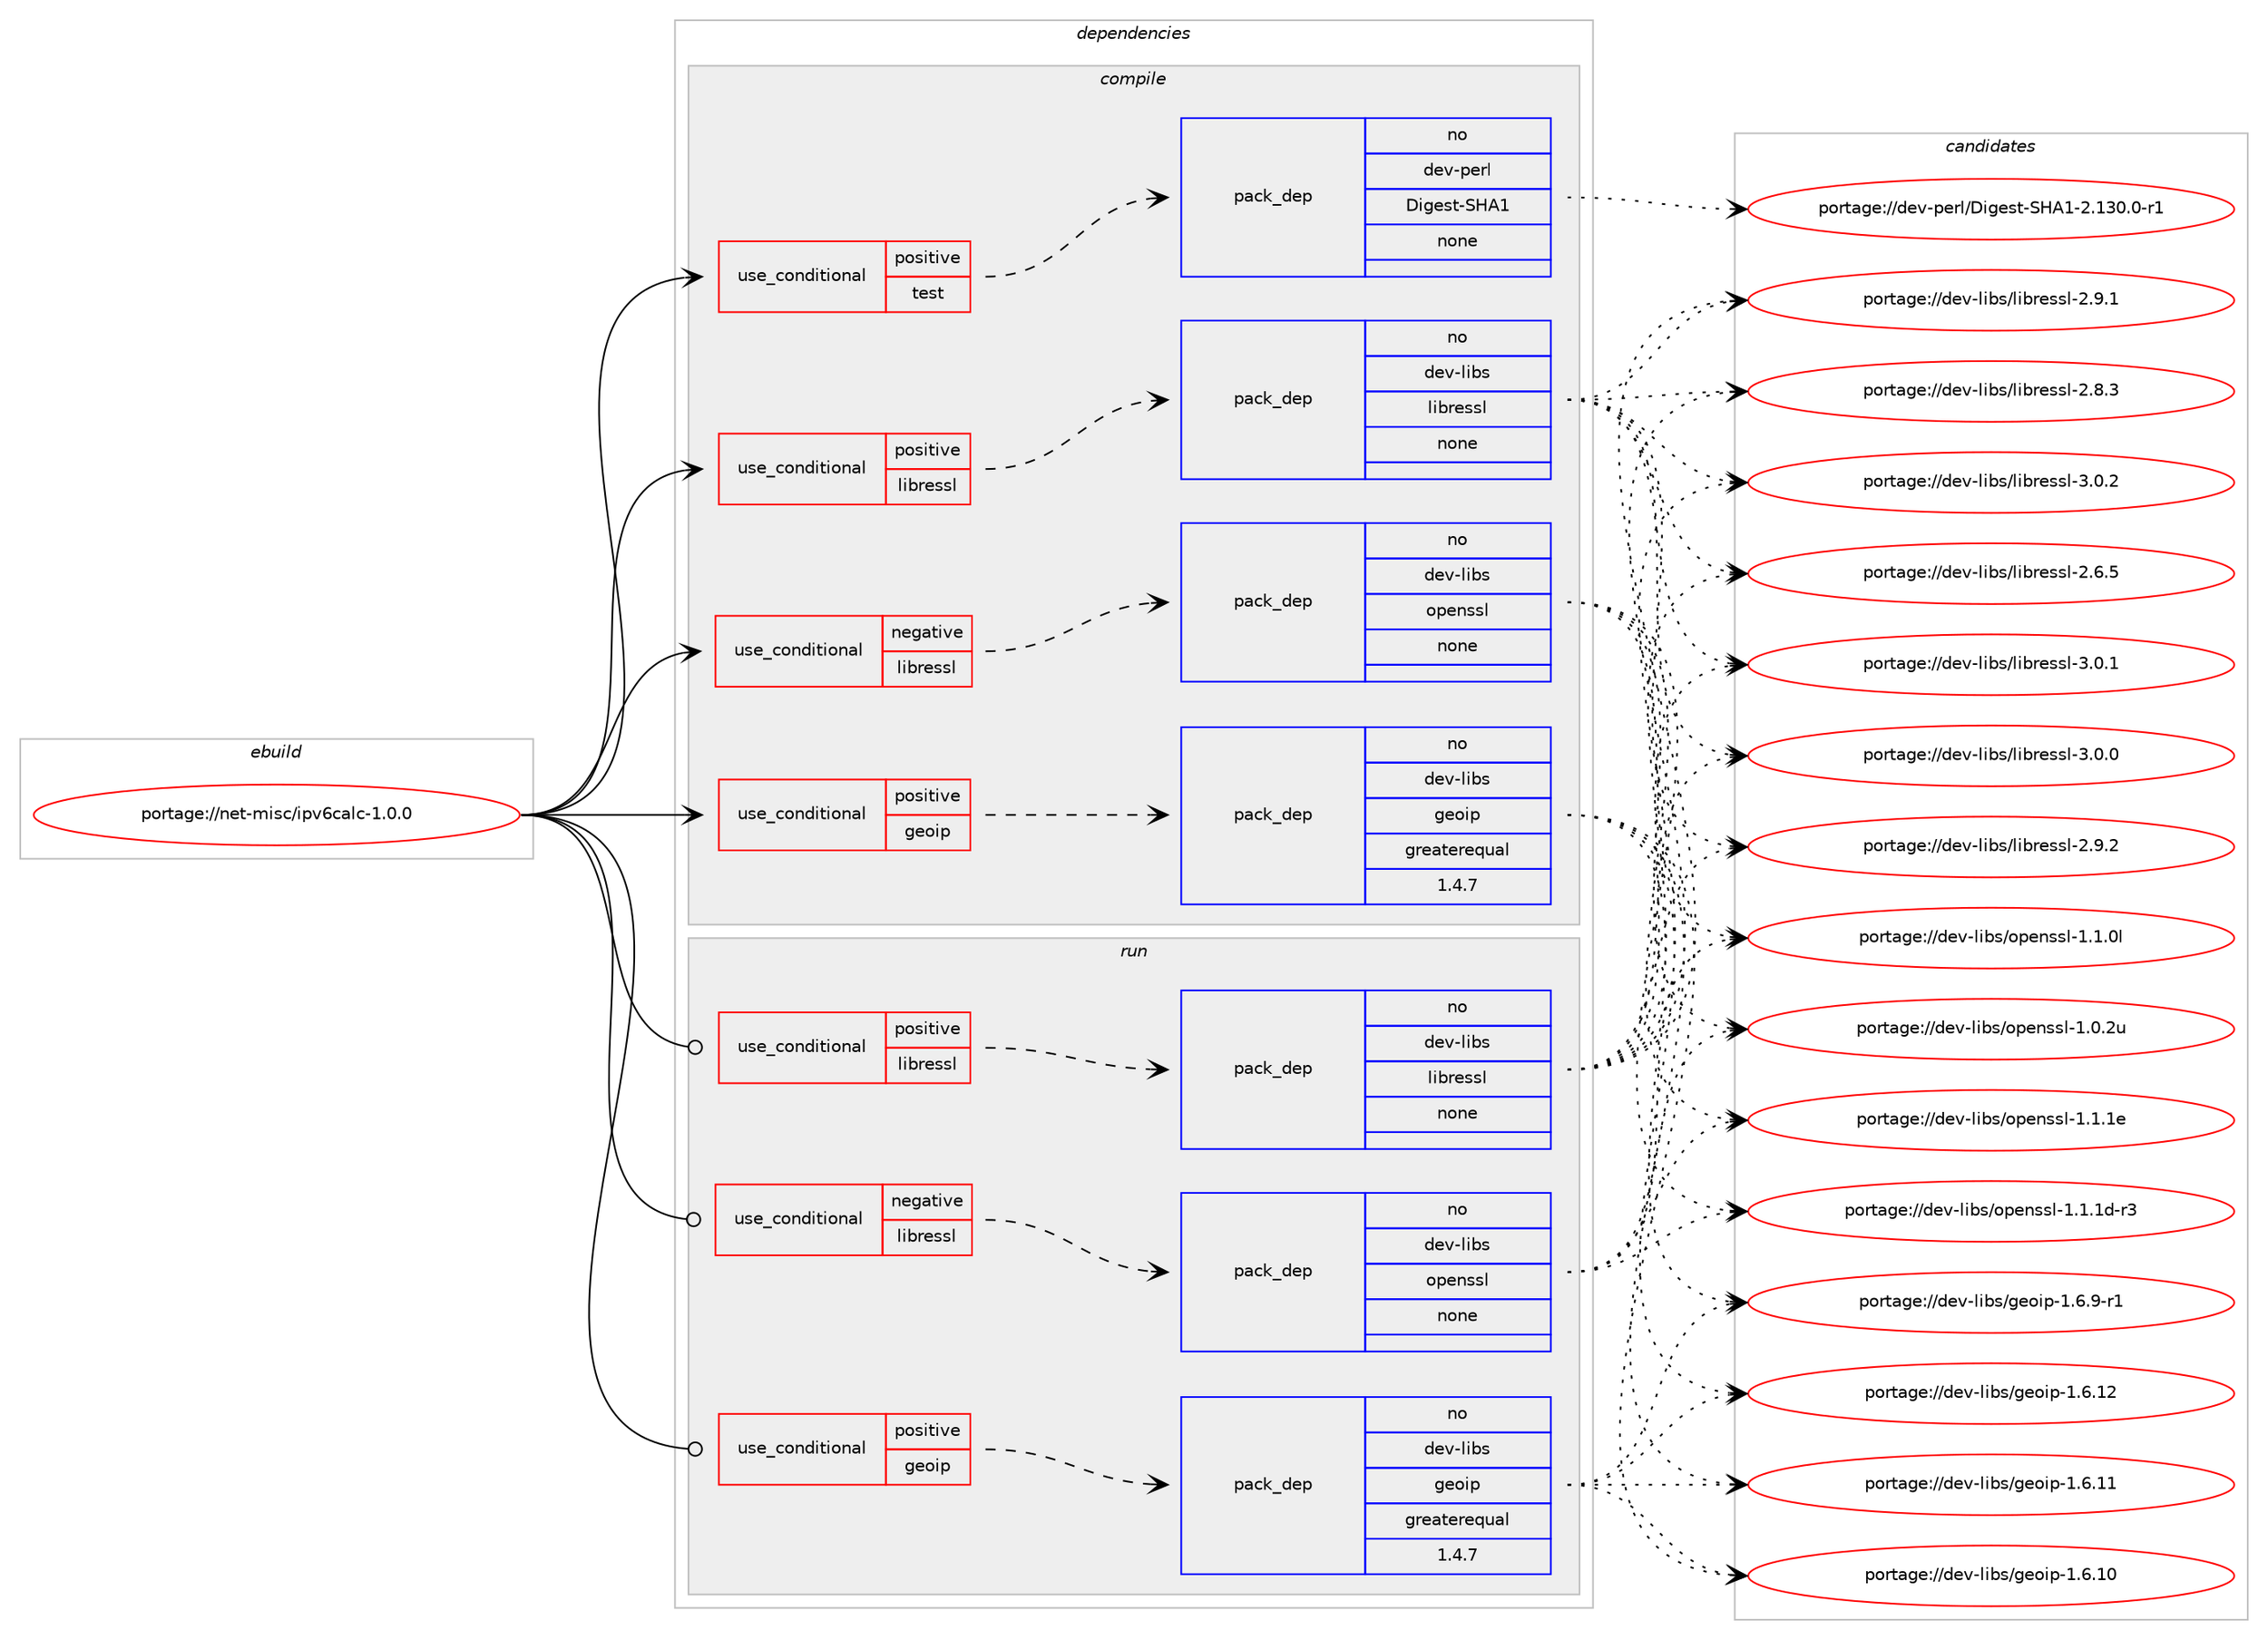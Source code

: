 digraph prolog {

# *************
# Graph options
# *************

newrank=true;
concentrate=true;
compound=true;
graph [rankdir=LR,fontname=Helvetica,fontsize=10,ranksep=1.5];#, ranksep=2.5, nodesep=0.2];
edge  [arrowhead=vee];
node  [fontname=Helvetica,fontsize=10];

# **********
# The ebuild
# **********

subgraph cluster_leftcol {
color=gray;
rank=same;
label=<<i>ebuild</i>>;
id [label="portage://net-misc/ipv6calc-1.0.0", color=red, width=4, href="../net-misc/ipv6calc-1.0.0.svg"];
}

# ****************
# The dependencies
# ****************

subgraph cluster_midcol {
color=gray;
label=<<i>dependencies</i>>;
subgraph cluster_compile {
fillcolor="#eeeeee";
style=filled;
label=<<i>compile</i>>;
subgraph cond3377 {
dependency21063 [label=<<TABLE BORDER="0" CELLBORDER="1" CELLSPACING="0" CELLPADDING="4"><TR><TD ROWSPAN="3" CELLPADDING="10">use_conditional</TD></TR><TR><TD>negative</TD></TR><TR><TD>libressl</TD></TR></TABLE>>, shape=none, color=red];
subgraph pack17324 {
dependency21064 [label=<<TABLE BORDER="0" CELLBORDER="1" CELLSPACING="0" CELLPADDING="4" WIDTH="220"><TR><TD ROWSPAN="6" CELLPADDING="30">pack_dep</TD></TR><TR><TD WIDTH="110">no</TD></TR><TR><TD>dev-libs</TD></TR><TR><TD>openssl</TD></TR><TR><TD>none</TD></TR><TR><TD></TD></TR></TABLE>>, shape=none, color=blue];
}
dependency21063:e -> dependency21064:w [weight=20,style="dashed",arrowhead="vee"];
}
id:e -> dependency21063:w [weight=20,style="solid",arrowhead="vee"];
subgraph cond3378 {
dependency21065 [label=<<TABLE BORDER="0" CELLBORDER="1" CELLSPACING="0" CELLPADDING="4"><TR><TD ROWSPAN="3" CELLPADDING="10">use_conditional</TD></TR><TR><TD>positive</TD></TR><TR><TD>geoip</TD></TR></TABLE>>, shape=none, color=red];
subgraph pack17325 {
dependency21066 [label=<<TABLE BORDER="0" CELLBORDER="1" CELLSPACING="0" CELLPADDING="4" WIDTH="220"><TR><TD ROWSPAN="6" CELLPADDING="30">pack_dep</TD></TR><TR><TD WIDTH="110">no</TD></TR><TR><TD>dev-libs</TD></TR><TR><TD>geoip</TD></TR><TR><TD>greaterequal</TD></TR><TR><TD>1.4.7</TD></TR></TABLE>>, shape=none, color=blue];
}
dependency21065:e -> dependency21066:w [weight=20,style="dashed",arrowhead="vee"];
}
id:e -> dependency21065:w [weight=20,style="solid",arrowhead="vee"];
subgraph cond3379 {
dependency21067 [label=<<TABLE BORDER="0" CELLBORDER="1" CELLSPACING="0" CELLPADDING="4"><TR><TD ROWSPAN="3" CELLPADDING="10">use_conditional</TD></TR><TR><TD>positive</TD></TR><TR><TD>libressl</TD></TR></TABLE>>, shape=none, color=red];
subgraph pack17326 {
dependency21068 [label=<<TABLE BORDER="0" CELLBORDER="1" CELLSPACING="0" CELLPADDING="4" WIDTH="220"><TR><TD ROWSPAN="6" CELLPADDING="30">pack_dep</TD></TR><TR><TD WIDTH="110">no</TD></TR><TR><TD>dev-libs</TD></TR><TR><TD>libressl</TD></TR><TR><TD>none</TD></TR><TR><TD></TD></TR></TABLE>>, shape=none, color=blue];
}
dependency21067:e -> dependency21068:w [weight=20,style="dashed",arrowhead="vee"];
}
id:e -> dependency21067:w [weight=20,style="solid",arrowhead="vee"];
subgraph cond3380 {
dependency21069 [label=<<TABLE BORDER="0" CELLBORDER="1" CELLSPACING="0" CELLPADDING="4"><TR><TD ROWSPAN="3" CELLPADDING="10">use_conditional</TD></TR><TR><TD>positive</TD></TR><TR><TD>test</TD></TR></TABLE>>, shape=none, color=red];
subgraph pack17327 {
dependency21070 [label=<<TABLE BORDER="0" CELLBORDER="1" CELLSPACING="0" CELLPADDING="4" WIDTH="220"><TR><TD ROWSPAN="6" CELLPADDING="30">pack_dep</TD></TR><TR><TD WIDTH="110">no</TD></TR><TR><TD>dev-perl</TD></TR><TR><TD>Digest-SHA1</TD></TR><TR><TD>none</TD></TR><TR><TD></TD></TR></TABLE>>, shape=none, color=blue];
}
dependency21069:e -> dependency21070:w [weight=20,style="dashed",arrowhead="vee"];
}
id:e -> dependency21069:w [weight=20,style="solid",arrowhead="vee"];
}
subgraph cluster_compileandrun {
fillcolor="#eeeeee";
style=filled;
label=<<i>compile and run</i>>;
}
subgraph cluster_run {
fillcolor="#eeeeee";
style=filled;
label=<<i>run</i>>;
subgraph cond3381 {
dependency21071 [label=<<TABLE BORDER="0" CELLBORDER="1" CELLSPACING="0" CELLPADDING="4"><TR><TD ROWSPAN="3" CELLPADDING="10">use_conditional</TD></TR><TR><TD>negative</TD></TR><TR><TD>libressl</TD></TR></TABLE>>, shape=none, color=red];
subgraph pack17328 {
dependency21072 [label=<<TABLE BORDER="0" CELLBORDER="1" CELLSPACING="0" CELLPADDING="4" WIDTH="220"><TR><TD ROWSPAN="6" CELLPADDING="30">pack_dep</TD></TR><TR><TD WIDTH="110">no</TD></TR><TR><TD>dev-libs</TD></TR><TR><TD>openssl</TD></TR><TR><TD>none</TD></TR><TR><TD></TD></TR></TABLE>>, shape=none, color=blue];
}
dependency21071:e -> dependency21072:w [weight=20,style="dashed",arrowhead="vee"];
}
id:e -> dependency21071:w [weight=20,style="solid",arrowhead="odot"];
subgraph cond3382 {
dependency21073 [label=<<TABLE BORDER="0" CELLBORDER="1" CELLSPACING="0" CELLPADDING="4"><TR><TD ROWSPAN="3" CELLPADDING="10">use_conditional</TD></TR><TR><TD>positive</TD></TR><TR><TD>geoip</TD></TR></TABLE>>, shape=none, color=red];
subgraph pack17329 {
dependency21074 [label=<<TABLE BORDER="0" CELLBORDER="1" CELLSPACING="0" CELLPADDING="4" WIDTH="220"><TR><TD ROWSPAN="6" CELLPADDING="30">pack_dep</TD></TR><TR><TD WIDTH="110">no</TD></TR><TR><TD>dev-libs</TD></TR><TR><TD>geoip</TD></TR><TR><TD>greaterequal</TD></TR><TR><TD>1.4.7</TD></TR></TABLE>>, shape=none, color=blue];
}
dependency21073:e -> dependency21074:w [weight=20,style="dashed",arrowhead="vee"];
}
id:e -> dependency21073:w [weight=20,style="solid",arrowhead="odot"];
subgraph cond3383 {
dependency21075 [label=<<TABLE BORDER="0" CELLBORDER="1" CELLSPACING="0" CELLPADDING="4"><TR><TD ROWSPAN="3" CELLPADDING="10">use_conditional</TD></TR><TR><TD>positive</TD></TR><TR><TD>libressl</TD></TR></TABLE>>, shape=none, color=red];
subgraph pack17330 {
dependency21076 [label=<<TABLE BORDER="0" CELLBORDER="1" CELLSPACING="0" CELLPADDING="4" WIDTH="220"><TR><TD ROWSPAN="6" CELLPADDING="30">pack_dep</TD></TR><TR><TD WIDTH="110">no</TD></TR><TR><TD>dev-libs</TD></TR><TR><TD>libressl</TD></TR><TR><TD>none</TD></TR><TR><TD></TD></TR></TABLE>>, shape=none, color=blue];
}
dependency21075:e -> dependency21076:w [weight=20,style="dashed",arrowhead="vee"];
}
id:e -> dependency21075:w [weight=20,style="solid",arrowhead="odot"];
}
}

# **************
# The candidates
# **************

subgraph cluster_choices {
rank=same;
color=gray;
label=<<i>candidates</i>>;

subgraph choice17324 {
color=black;
nodesep=1;
choice100101118451081059811547111112101110115115108454946494649101 [label="portage://dev-libs/openssl-1.1.1e", color=red, width=4,href="../dev-libs/openssl-1.1.1e.svg"];
choice1001011184510810598115471111121011101151151084549464946491004511451 [label="portage://dev-libs/openssl-1.1.1d-r3", color=red, width=4,href="../dev-libs/openssl-1.1.1d-r3.svg"];
choice100101118451081059811547111112101110115115108454946494648108 [label="portage://dev-libs/openssl-1.1.0l", color=red, width=4,href="../dev-libs/openssl-1.1.0l.svg"];
choice100101118451081059811547111112101110115115108454946484650117 [label="portage://dev-libs/openssl-1.0.2u", color=red, width=4,href="../dev-libs/openssl-1.0.2u.svg"];
dependency21064:e -> choice100101118451081059811547111112101110115115108454946494649101:w [style=dotted,weight="100"];
dependency21064:e -> choice1001011184510810598115471111121011101151151084549464946491004511451:w [style=dotted,weight="100"];
dependency21064:e -> choice100101118451081059811547111112101110115115108454946494648108:w [style=dotted,weight="100"];
dependency21064:e -> choice100101118451081059811547111112101110115115108454946484650117:w [style=dotted,weight="100"];
}
subgraph choice17325 {
color=black;
nodesep=1;
choice1001011184510810598115471031011111051124549465446574511449 [label="portage://dev-libs/geoip-1.6.9-r1", color=red, width=4,href="../dev-libs/geoip-1.6.9-r1.svg"];
choice10010111845108105981154710310111110511245494654464950 [label="portage://dev-libs/geoip-1.6.12", color=red, width=4,href="../dev-libs/geoip-1.6.12.svg"];
choice10010111845108105981154710310111110511245494654464949 [label="portage://dev-libs/geoip-1.6.11", color=red, width=4,href="../dev-libs/geoip-1.6.11.svg"];
choice10010111845108105981154710310111110511245494654464948 [label="portage://dev-libs/geoip-1.6.10", color=red, width=4,href="../dev-libs/geoip-1.6.10.svg"];
dependency21066:e -> choice1001011184510810598115471031011111051124549465446574511449:w [style=dotted,weight="100"];
dependency21066:e -> choice10010111845108105981154710310111110511245494654464950:w [style=dotted,weight="100"];
dependency21066:e -> choice10010111845108105981154710310111110511245494654464949:w [style=dotted,weight="100"];
dependency21066:e -> choice10010111845108105981154710310111110511245494654464948:w [style=dotted,weight="100"];
}
subgraph choice17326 {
color=black;
nodesep=1;
choice10010111845108105981154710810598114101115115108455146484650 [label="portage://dev-libs/libressl-3.0.2", color=red, width=4,href="../dev-libs/libressl-3.0.2.svg"];
choice10010111845108105981154710810598114101115115108455146484649 [label="portage://dev-libs/libressl-3.0.1", color=red, width=4,href="../dev-libs/libressl-3.0.1.svg"];
choice10010111845108105981154710810598114101115115108455146484648 [label="portage://dev-libs/libressl-3.0.0", color=red, width=4,href="../dev-libs/libressl-3.0.0.svg"];
choice10010111845108105981154710810598114101115115108455046574650 [label="portage://dev-libs/libressl-2.9.2", color=red, width=4,href="../dev-libs/libressl-2.9.2.svg"];
choice10010111845108105981154710810598114101115115108455046574649 [label="portage://dev-libs/libressl-2.9.1", color=red, width=4,href="../dev-libs/libressl-2.9.1.svg"];
choice10010111845108105981154710810598114101115115108455046564651 [label="portage://dev-libs/libressl-2.8.3", color=red, width=4,href="../dev-libs/libressl-2.8.3.svg"];
choice10010111845108105981154710810598114101115115108455046544653 [label="portage://dev-libs/libressl-2.6.5", color=red, width=4,href="../dev-libs/libressl-2.6.5.svg"];
dependency21068:e -> choice10010111845108105981154710810598114101115115108455146484650:w [style=dotted,weight="100"];
dependency21068:e -> choice10010111845108105981154710810598114101115115108455146484649:w [style=dotted,weight="100"];
dependency21068:e -> choice10010111845108105981154710810598114101115115108455146484648:w [style=dotted,weight="100"];
dependency21068:e -> choice10010111845108105981154710810598114101115115108455046574650:w [style=dotted,weight="100"];
dependency21068:e -> choice10010111845108105981154710810598114101115115108455046574649:w [style=dotted,weight="100"];
dependency21068:e -> choice10010111845108105981154710810598114101115115108455046564651:w [style=dotted,weight="100"];
dependency21068:e -> choice10010111845108105981154710810598114101115115108455046544653:w [style=dotted,weight="100"];
}
subgraph choice17327 {
color=black;
nodesep=1;
choice100101118451121011141084768105103101115116458372654945504649514846484511449 [label="portage://dev-perl/Digest-SHA1-2.130.0-r1", color=red, width=4,href="../dev-perl/Digest-SHA1-2.130.0-r1.svg"];
dependency21070:e -> choice100101118451121011141084768105103101115116458372654945504649514846484511449:w [style=dotted,weight="100"];
}
subgraph choice17328 {
color=black;
nodesep=1;
choice100101118451081059811547111112101110115115108454946494649101 [label="portage://dev-libs/openssl-1.1.1e", color=red, width=4,href="../dev-libs/openssl-1.1.1e.svg"];
choice1001011184510810598115471111121011101151151084549464946491004511451 [label="portage://dev-libs/openssl-1.1.1d-r3", color=red, width=4,href="../dev-libs/openssl-1.1.1d-r3.svg"];
choice100101118451081059811547111112101110115115108454946494648108 [label="portage://dev-libs/openssl-1.1.0l", color=red, width=4,href="../dev-libs/openssl-1.1.0l.svg"];
choice100101118451081059811547111112101110115115108454946484650117 [label="portage://dev-libs/openssl-1.0.2u", color=red, width=4,href="../dev-libs/openssl-1.0.2u.svg"];
dependency21072:e -> choice100101118451081059811547111112101110115115108454946494649101:w [style=dotted,weight="100"];
dependency21072:e -> choice1001011184510810598115471111121011101151151084549464946491004511451:w [style=dotted,weight="100"];
dependency21072:e -> choice100101118451081059811547111112101110115115108454946494648108:w [style=dotted,weight="100"];
dependency21072:e -> choice100101118451081059811547111112101110115115108454946484650117:w [style=dotted,weight="100"];
}
subgraph choice17329 {
color=black;
nodesep=1;
choice1001011184510810598115471031011111051124549465446574511449 [label="portage://dev-libs/geoip-1.6.9-r1", color=red, width=4,href="../dev-libs/geoip-1.6.9-r1.svg"];
choice10010111845108105981154710310111110511245494654464950 [label="portage://dev-libs/geoip-1.6.12", color=red, width=4,href="../dev-libs/geoip-1.6.12.svg"];
choice10010111845108105981154710310111110511245494654464949 [label="portage://dev-libs/geoip-1.6.11", color=red, width=4,href="../dev-libs/geoip-1.6.11.svg"];
choice10010111845108105981154710310111110511245494654464948 [label="portage://dev-libs/geoip-1.6.10", color=red, width=4,href="../dev-libs/geoip-1.6.10.svg"];
dependency21074:e -> choice1001011184510810598115471031011111051124549465446574511449:w [style=dotted,weight="100"];
dependency21074:e -> choice10010111845108105981154710310111110511245494654464950:w [style=dotted,weight="100"];
dependency21074:e -> choice10010111845108105981154710310111110511245494654464949:w [style=dotted,weight="100"];
dependency21074:e -> choice10010111845108105981154710310111110511245494654464948:w [style=dotted,weight="100"];
}
subgraph choice17330 {
color=black;
nodesep=1;
choice10010111845108105981154710810598114101115115108455146484650 [label="portage://dev-libs/libressl-3.0.2", color=red, width=4,href="../dev-libs/libressl-3.0.2.svg"];
choice10010111845108105981154710810598114101115115108455146484649 [label="portage://dev-libs/libressl-3.0.1", color=red, width=4,href="../dev-libs/libressl-3.0.1.svg"];
choice10010111845108105981154710810598114101115115108455146484648 [label="portage://dev-libs/libressl-3.0.0", color=red, width=4,href="../dev-libs/libressl-3.0.0.svg"];
choice10010111845108105981154710810598114101115115108455046574650 [label="portage://dev-libs/libressl-2.9.2", color=red, width=4,href="../dev-libs/libressl-2.9.2.svg"];
choice10010111845108105981154710810598114101115115108455046574649 [label="portage://dev-libs/libressl-2.9.1", color=red, width=4,href="../dev-libs/libressl-2.9.1.svg"];
choice10010111845108105981154710810598114101115115108455046564651 [label="portage://dev-libs/libressl-2.8.3", color=red, width=4,href="../dev-libs/libressl-2.8.3.svg"];
choice10010111845108105981154710810598114101115115108455046544653 [label="portage://dev-libs/libressl-2.6.5", color=red, width=4,href="../dev-libs/libressl-2.6.5.svg"];
dependency21076:e -> choice10010111845108105981154710810598114101115115108455146484650:w [style=dotted,weight="100"];
dependency21076:e -> choice10010111845108105981154710810598114101115115108455146484649:w [style=dotted,weight="100"];
dependency21076:e -> choice10010111845108105981154710810598114101115115108455146484648:w [style=dotted,weight="100"];
dependency21076:e -> choice10010111845108105981154710810598114101115115108455046574650:w [style=dotted,weight="100"];
dependency21076:e -> choice10010111845108105981154710810598114101115115108455046574649:w [style=dotted,weight="100"];
dependency21076:e -> choice10010111845108105981154710810598114101115115108455046564651:w [style=dotted,weight="100"];
dependency21076:e -> choice10010111845108105981154710810598114101115115108455046544653:w [style=dotted,weight="100"];
}
}

}
